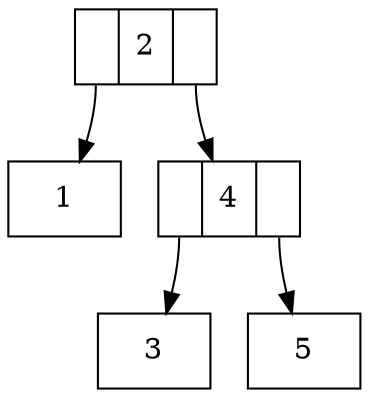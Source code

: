 digraph arbol {
rankdir=TB
node [shape = record]
nodo2 [ label ="<C0>|2|<C1>"];
nodo1 [ label ="1"];
nodo2:C0->nodo1
nodo4 [ label ="<C0>|4|<C1>"];
nodo3 [ label ="3"];
nodo4:C0->nodo3
nodo5 [ label ="5"];
nodo4:C1->nodo5
nodo2:C1->nodo4
}
